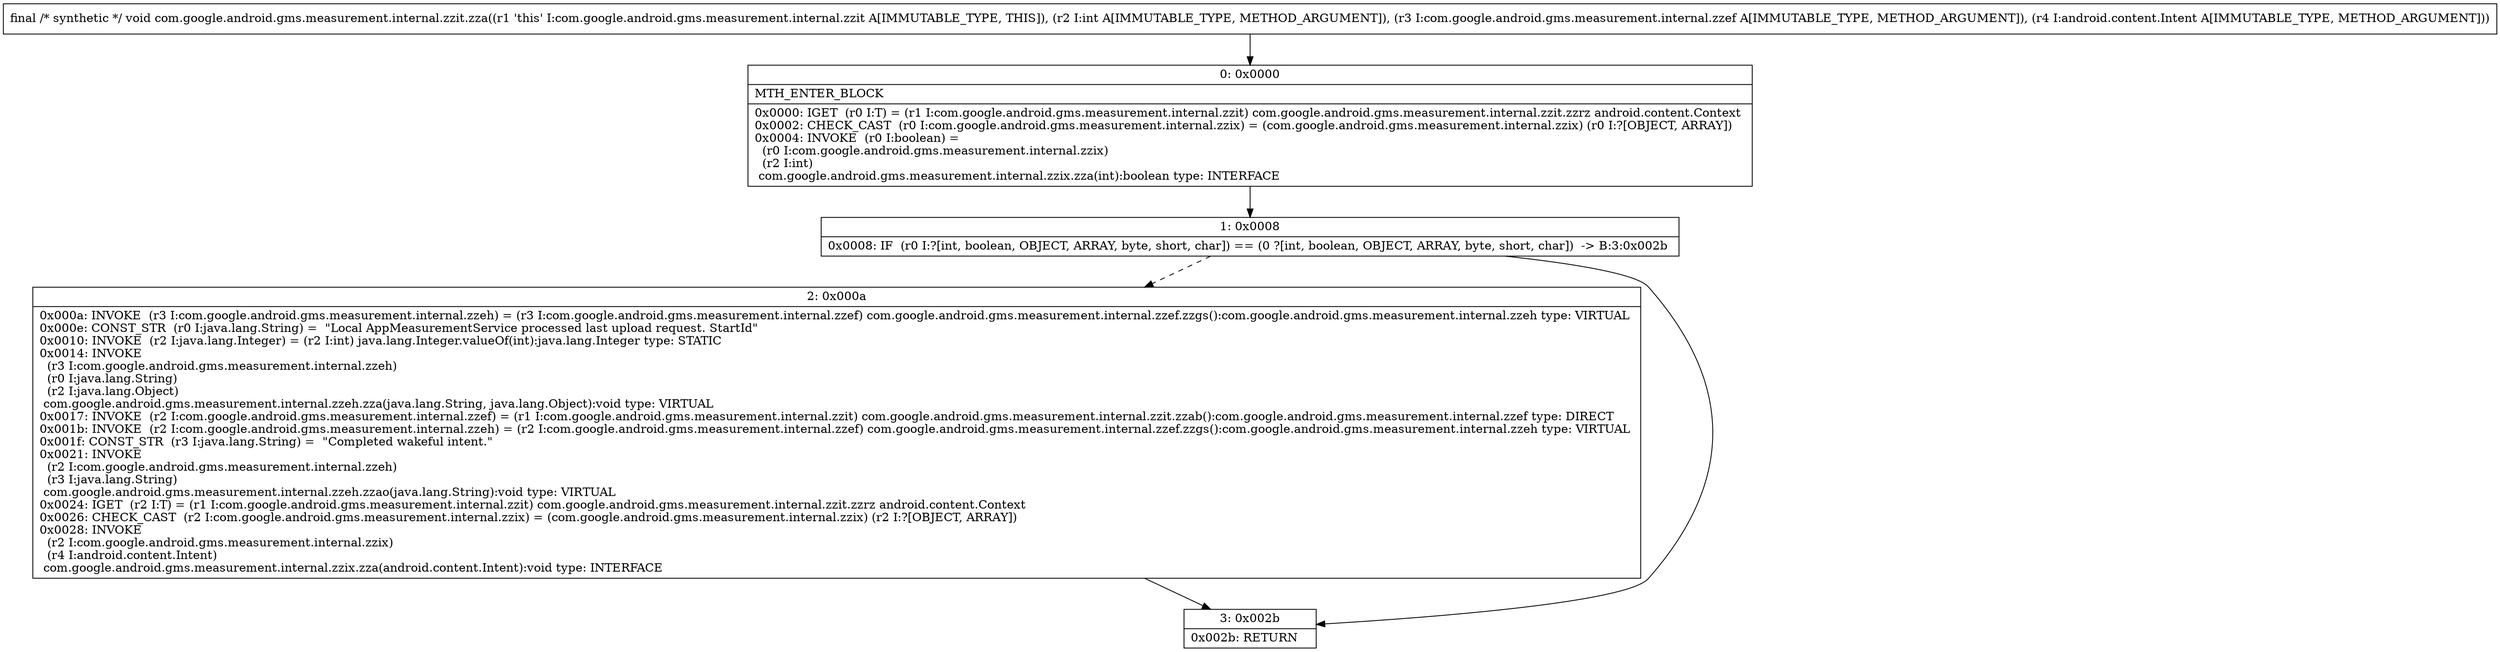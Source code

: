 digraph "CFG forcom.google.android.gms.measurement.internal.zzit.zza(ILcom\/google\/android\/gms\/measurement\/internal\/zzef;Landroid\/content\/Intent;)V" {
Node_0 [shape=record,label="{0\:\ 0x0000|MTH_ENTER_BLOCK\l|0x0000: IGET  (r0 I:T) = (r1 I:com.google.android.gms.measurement.internal.zzit) com.google.android.gms.measurement.internal.zzit.zzrz android.content.Context \l0x0002: CHECK_CAST  (r0 I:com.google.android.gms.measurement.internal.zzix) = (com.google.android.gms.measurement.internal.zzix) (r0 I:?[OBJECT, ARRAY]) \l0x0004: INVOKE  (r0 I:boolean) = \l  (r0 I:com.google.android.gms.measurement.internal.zzix)\l  (r2 I:int)\l com.google.android.gms.measurement.internal.zzix.zza(int):boolean type: INTERFACE \l}"];
Node_1 [shape=record,label="{1\:\ 0x0008|0x0008: IF  (r0 I:?[int, boolean, OBJECT, ARRAY, byte, short, char]) == (0 ?[int, boolean, OBJECT, ARRAY, byte, short, char])  \-\> B:3:0x002b \l}"];
Node_2 [shape=record,label="{2\:\ 0x000a|0x000a: INVOKE  (r3 I:com.google.android.gms.measurement.internal.zzeh) = (r3 I:com.google.android.gms.measurement.internal.zzef) com.google.android.gms.measurement.internal.zzef.zzgs():com.google.android.gms.measurement.internal.zzeh type: VIRTUAL \l0x000e: CONST_STR  (r0 I:java.lang.String) =  \"Local AppMeasurementService processed last upload request. StartId\" \l0x0010: INVOKE  (r2 I:java.lang.Integer) = (r2 I:int) java.lang.Integer.valueOf(int):java.lang.Integer type: STATIC \l0x0014: INVOKE  \l  (r3 I:com.google.android.gms.measurement.internal.zzeh)\l  (r0 I:java.lang.String)\l  (r2 I:java.lang.Object)\l com.google.android.gms.measurement.internal.zzeh.zza(java.lang.String, java.lang.Object):void type: VIRTUAL \l0x0017: INVOKE  (r2 I:com.google.android.gms.measurement.internal.zzef) = (r1 I:com.google.android.gms.measurement.internal.zzit) com.google.android.gms.measurement.internal.zzit.zzab():com.google.android.gms.measurement.internal.zzef type: DIRECT \l0x001b: INVOKE  (r2 I:com.google.android.gms.measurement.internal.zzeh) = (r2 I:com.google.android.gms.measurement.internal.zzef) com.google.android.gms.measurement.internal.zzef.zzgs():com.google.android.gms.measurement.internal.zzeh type: VIRTUAL \l0x001f: CONST_STR  (r3 I:java.lang.String) =  \"Completed wakeful intent.\" \l0x0021: INVOKE  \l  (r2 I:com.google.android.gms.measurement.internal.zzeh)\l  (r3 I:java.lang.String)\l com.google.android.gms.measurement.internal.zzeh.zzao(java.lang.String):void type: VIRTUAL \l0x0024: IGET  (r2 I:T) = (r1 I:com.google.android.gms.measurement.internal.zzit) com.google.android.gms.measurement.internal.zzit.zzrz android.content.Context \l0x0026: CHECK_CAST  (r2 I:com.google.android.gms.measurement.internal.zzix) = (com.google.android.gms.measurement.internal.zzix) (r2 I:?[OBJECT, ARRAY]) \l0x0028: INVOKE  \l  (r2 I:com.google.android.gms.measurement.internal.zzix)\l  (r4 I:android.content.Intent)\l com.google.android.gms.measurement.internal.zzix.zza(android.content.Intent):void type: INTERFACE \l}"];
Node_3 [shape=record,label="{3\:\ 0x002b|0x002b: RETURN   \l}"];
MethodNode[shape=record,label="{final \/* synthetic *\/ void com.google.android.gms.measurement.internal.zzit.zza((r1 'this' I:com.google.android.gms.measurement.internal.zzit A[IMMUTABLE_TYPE, THIS]), (r2 I:int A[IMMUTABLE_TYPE, METHOD_ARGUMENT]), (r3 I:com.google.android.gms.measurement.internal.zzef A[IMMUTABLE_TYPE, METHOD_ARGUMENT]), (r4 I:android.content.Intent A[IMMUTABLE_TYPE, METHOD_ARGUMENT])) }"];
MethodNode -> Node_0;
Node_0 -> Node_1;
Node_1 -> Node_2[style=dashed];
Node_1 -> Node_3;
Node_2 -> Node_3;
}

